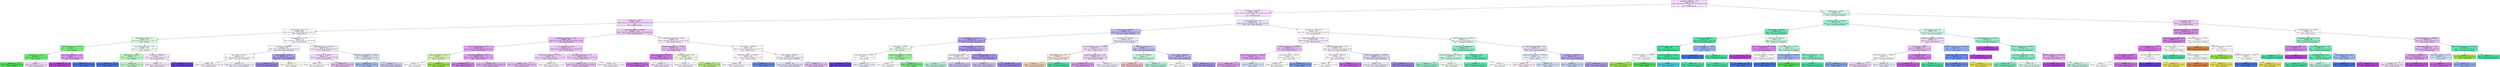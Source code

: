 digraph Tree {
node [shape=box, style="filled", color="black"] ;
0 [label="payments_to_affiliates <= 25.5\nsamples = 4374\nvalue = [181, 326, 295, 233, 419, 230, 444, 638, 1273, 244\n91]\nclass = Human Services", fillcolor="#bd39e52b"] ;
1 [label="net_assets <= 17701152.0\nsamples = 3968\nvalue = [176, 313, 290, 227, 232, 229, 387, 634, 1147, 243\n90]\nclass = Human Services", fillcolor="#bd39e527"] ;
0 -> 1 [labeldistance=2.5, labelangle=45, headlabel="True"] ;
2 [label="overall_score <= 83.51\nsamples = 3044\nvalue = [151, 247, 235, 207, 149, 176, 306, 361, 973, 170\n69]\nclass = Human Services", fillcolor="#bd39e53a"] ;
1 -> 2 ;
3 [label="accountability_score <= 72.0\nsamples = 866\nvalue = [52, 66, 61, 114, 32, 49, 99, 148, 179, 41, 25]\nclass = Human Services", fillcolor="#bd39e50b"] ;
2 -> 3 ;
4 [label="accountability_score <= 51.5\nsamples = 156\nvalue = [3, 6, 16, 55, 2, 4, 15, 11, 34, 7, 3]\nclass = Religion", fillcolor="#39e5412c"] ;
3 -> 4 ;
5 [label="fundraising_expenses <= 564355.5\nsamples = 26\nvalue = [0, 0, 0, 18, 0, 1, 2, 0, 4, 1, 0]\nclass = Religion", fillcolor="#39e541a2"] ;
4 -> 5 ;
6 [label="financial_score <= 91.765\nsamples = 23\nvalue = [0, 0, 0, 18, 0, 1, 1, 0, 2, 1, 0]\nclass = Religion", fillcolor="#39e541c2"] ;
5 -> 6 ;
7 [label="samples = 17\nvalue = [0, 0, 0, 17, 0, 0, 0, 0, 0, 0, 0]\nclass = Religion", fillcolor="#39e541ff"] ;
6 -> 7 ;
8 [label="samples = 6\nvalue = [0, 0, 0, 1, 0, 1, 1, 0, 2, 1, 0]\nclass = Human Services", fillcolor="#bd39e533"] ;
6 -> 8 ;
9 [label="comp_leader_expense_pct <= 3.925\nsamples = 3\nvalue = [0, 0, 0, 0, 0, 0, 1, 0, 2, 0, 0]\nclass = Human Services", fillcolor="#bd39e57f"] ;
5 -> 9 ;
10 [label="samples = 2\nvalue = [0, 0, 0, 0, 0, 0, 0, 0, 2, 0, 0]\nclass = Human Services", fillcolor="#bd39e5ff"] ;
9 -> 10 ;
11 [label="samples = 1\nvalue = [0, 0, 0, 0, 0, 0, 1, 0, 0, 0, 0]\nclass = Health", fillcolor="#396fe5ff"] ;
9 -> 11 ;
12 [label="comp_leader_expense_pct <= 3.62\nsamples = 130\nvalue = [3, 6, 16, 37, 2, 3, 13, 11, 30, 6, 3]\nclass = Religion", fillcolor="#39e54112"] ;
4 -> 12 ;
13 [label="financial_score <= 23.165\nsamples = 53\nvalue = [1, 2, 5, 24, 0, 1, 4, 2, 9, 4, 1]\nclass = Religion", fillcolor="#39e54157"] ;
12 -> 13 ;
14 [label="samples = 3\nvalue = [0, 0, 0, 0, 0, 0, 3, 0, 0, 0, 0]\nclass = Health", fillcolor="#396fe5ff"] ;
13 -> 14 ;
15 [label="samples = 50\nvalue = [1, 2, 5, 24, 0, 1, 1, 2, 9, 4, 1]\nclass = Religion", fillcolor="#39e5415d"] ;
13 -> 15 ;
16 [label="net_assets <= 8931664.0\nsamples = 77\nvalue = [2, 4, 11, 13, 2, 2, 9, 9, 21, 2, 2]\nclass = Human Services", fillcolor="#bd39e520"] ;
12 -> 16 ;
17 [label="samples = 74\nvalue = [2, 4, 11, 13, 2, 2, 9, 6, 21, 2, 2]\nclass = Human Services", fillcolor="#bd39e521"] ;
16 -> 17 ;
18 [label="samples = 3\nvalue = [0, 0, 0, 0, 0, 0, 0, 3, 0, 0, 0]\nclass = Arts, Culture, Humanities", fillcolor="#6139e5ff"] ;
16 -> 18 ;
19 [label="accountability_score <= 92.5\nsamples = 710\nvalue = [49, 60, 45, 59, 30, 45, 84, 137, 145, 34, 22]\nclass = Human Services", fillcolor="#bd39e504"] ;
3 -> 19 ;
20 [label="net_assets <= 9052270.0\nsamples = 507\nvalue = [40, 45, 30, 46, 16, 30, 49, 118, 89, 28, 16]\nclass = Arts, Culture, Humanities", fillcolor="#6139e512"] ;
19 -> 20 ;
21 [label="other_revenue <= 15527.0\nsamples = 458\nvalue = [40, 40, 30, 42, 16, 28, 44, 91, 85, 28, 14]\nclass = Arts, Culture, Humanities", fillcolor="#6139e504"] ;
20 -> 21 ;
22 [label="samples = 186\nvalue = [25, 19, 17, 20, 4, 13, 21, 22, 33, 6, 6]\nclass = Human Services", fillcolor="#bd39e50d"] ;
21 -> 22 ;
23 [label="samples = 272\nvalue = [15, 21, 13, 22, 12, 15, 23, 69, 52, 22, 8]\nclass = Arts, Culture, Humanities", fillcolor="#6139e514"] ;
21 -> 23 ;
24 [label="other_revenue <= 516982.5\nsamples = 49\nvalue = [0, 5, 0, 4, 0, 2, 5, 27, 4, 0, 2]\nclass = Arts, Culture, Humanities", fillcolor="#6139e57f"] ;
20 -> 24 ;
25 [label="samples = 34\nvalue = [0, 0, 0, 2, 0, 1, 3, 23, 3, 0, 2]\nclass = Arts, Culture, Humanities", fillcolor="#6139e5a5"] ;
24 -> 25 ;
26 [label="samples = 15\nvalue = [0, 5, 0, 2, 0, 1, 2, 4, 1, 0, 0]\nclass = Education", fillcolor="#e5dc3917"] ;
24 -> 26 ;
27 [label="comp_leader_income <= 216225.0\nsamples = 203\nvalue = [9, 15, 15, 13, 14, 15, 35, 19, 56, 6, 6]\nclass = Human Services", fillcolor="#bd39e520"] ;
19 -> 27 ;
28 [label="net_assets <= 2479305.5\nsamples = 172\nvalue = [6, 13, 12, 13, 14, 14, 24, 13, 53, 6, 4]\nclass = Human Services", fillcolor="#bd39e532"] ;
27 -> 28 ;
29 [label="samples = 104\nvalue = [2, 5, 10, 7, 12, 9, 21, 8, 23, 3, 4]\nclass = Human Services", fillcolor="#bd39e506"] ;
28 -> 29 ;
30 [label="samples = 68\nvalue = [4, 8, 2, 6, 2, 5, 3, 5, 30, 3, 0]\nclass = Human Services", fillcolor="#bd39e55d"] ;
28 -> 30 ;
31 [label="administrative_expenses <= 1261101.5\nsamples = 31\nvalue = [3, 2, 3, 0, 0, 1, 11, 6, 3, 0, 2]\nclass = Health", fillcolor="#396fe533"] ;
27 -> 31 ;
32 [label="samples = 18\nvalue = [1, 1, 1, 0, 0, 1, 10, 1, 2, 0, 1]\nclass = Health", fillcolor="#396fe580"] ;
31 -> 32 ;
33 [label="samples = 13\nvalue = [2, 1, 2, 0, 0, 0, 1, 5, 1, 0, 1]\nclass = Arts, Culture, Humanities", fillcolor="#6139e546"] ;
31 -> 33 ;
34 [label="comp_leader_income <= 161959.0\nsamples = 2178\nvalue = [99, 181, 174, 93, 117, 127, 207, 213, 794, 129, 44]\nclass = Human Services", fillcolor="#bd39e54b"] ;
2 -> 34 ;
35 [label="comp_leader_expense_pct <= 2.185\nsamples = 1624\nvalue = [57, 113, 121, 75, 92, 96, 132, 139, 669, 110, 20]\nclass = Human Services", fillcolor="#bd39e55b"] ;
34 -> 35 ;
36 [label="comp_leader_expense_pct <= 0.13\nsamples = 427\nvalue = [6, 28, 43, 27, 23, 16, 25, 15, 224, 14, 6]\nclass = Human Services", fillcolor="#bd39e578"] ;
35 -> 36 ;
37 [label="comp_leader_income <= 8187.5\nsamples = 14\nvalue = [0, 0, 7, 2, 1, 0, 0, 0, 3, 0, 1]\nclass = International", fillcolor="#8fe5395d"] ;
36 -> 37 ;
38 [label="samples = 10\nvalue = [0, 0, 3, 2, 1, 0, 0, 0, 3, 0, 1]\nclass = International", fillcolor="#8fe53900"] ;
37 -> 38 ;
39 [label="samples = 4\nvalue = [0, 0, 4, 0, 0, 0, 0, 0, 0, 0, 0]\nclass = International", fillcolor="#8fe539ff"] ;
37 -> 39 ;
40 [label="comp_leader_expense_pct <= 0.675\nsamples = 413\nvalue = [6, 28, 36, 25, 22, 16, 25, 15, 221, 14, 5]\nclass = Human Services", fillcolor="#bd39e57d"] ;
36 -> 40 ;
41 [label="samples = 84\nvalue = [0, 1, 8, 9, 2, 0, 1, 1, 61, 0, 1]\nclass = Human Services", fillcolor="#bd39e5b1"] ;
40 -> 41 ;
42 [label="samples = 329\nvalue = [6, 27, 28, 16, 20, 16, 24, 14, 160, 14, 4]\nclass = Human Services", fillcolor="#bd39e570"] ;
40 -> 42 ;
43 [label="accountability_score <= 89.5\nsamples = 1197\nvalue = [51, 85, 78, 48, 69, 80, 107, 124, 445, 96, 14]\nclass = Human Services", fillcolor="#bd39e54c"] ;
35 -> 43 ;
44 [label="administrative_expenses <= 212951.5\nsamples = 459\nvalue = [26, 38, 15, 16, 21, 20, 24, 87, 175, 31, 6]\nclass = Human Services", fillcolor="#bd39e53c"] ;
43 -> 44 ;
45 [label="samples = 247\nvalue = [18, 18, 7, 12, 16, 10, 20, 23, 103, 18, 2]\nclass = Human Services", fillcolor="#bd39e55b"] ;
44 -> 45 ;
46 [label="samples = 212\nvalue = [8, 20, 8, 4, 5, 10, 4, 64, 72, 13, 4]\nclass = Human Services", fillcolor="#bd39e50e"] ;
44 -> 46 ;
47 [label="comp_leader_expense_pct <= 6.05\nsamples = 738\nvalue = [25, 47, 63, 32, 48, 60, 83, 37, 270, 65, 8]\nclass = Human Services", fillcolor="#bd39e549"] ;
43 -> 47 ;
48 [label="samples = 579\nvalue = [16, 37, 50, 27, 40, 41, 53, 28, 233, 50, 4]\nclass = Human Services", fillcolor="#bd39e557"] ;
47 -> 48 ;
49 [label="samples = 159\nvalue = [9, 10, 13, 5, 8, 19, 30, 9, 37, 15, 4]\nclass = Human Services", fillcolor="#bd39e50e"] ;
47 -> 49 ;
50 [label="comp_leader_expense_pct <= 1.455\nsamples = 554\nvalue = [42, 68, 53, 18, 25, 31, 75, 74, 125, 19, 24]\nclass = Human Services", fillcolor="#bd39e51b"] ;
34 -> 50 ;
51 [label="administrative_expenses <= 1732900.0\nsamples = 69\nvalue = [1, 4, 12, 4, 3, 3, 3, 3, 32, 2, 2]\nclass = Human Services", fillcolor="#bd39e559"] ;
50 -> 51 ;
52 [label="comp_leader_income <= 224918.5\nsamples = 36\nvalue = [0, 1, 1, 0, 1, 3, 1, 1, 25, 1, 2]\nclass = Human Services", fillcolor="#bd39e5aa"] ;
51 -> 52 ;
53 [label="samples = 27\nvalue = [0, 1, 0, 0, 1, 1, 1, 1, 22, 0, 0]\nclass = Human Services", fillcolor="#bd39e5ce"] ;
52 -> 53 ;
54 [label="samples = 9\nvalue = [0, 0, 1, 0, 0, 2, 0, 0, 3, 1, 2]\nclass = Human Services", fillcolor="#bd39e524"] ;
52 -> 54 ;
55 [label="accountability_score <= 98.5\nsamples = 33\nvalue = [1, 3, 11, 4, 2, 0, 2, 2, 7, 1, 0]\nclass = International", fillcolor="#8fe53927"] ;
51 -> 55 ;
56 [label="samples = 21\nvalue = [1, 3, 2, 4, 1, 0, 2, 2, 5, 1, 0]\nclass = Human Services", fillcolor="#bd39e50f"] ;
55 -> 56 ;
57 [label="samples = 12\nvalue = [0, 0, 9, 0, 1, 0, 0, 0, 2, 0, 0]\nclass = International", fillcolor="#8fe539b2"] ;
55 -> 57 ;
58 [label="other_revenue <= 183997.0\nsamples = 485\nvalue = [41, 64, 41, 14, 22, 28, 72, 71, 93, 17, 22]\nclass = Human Services", fillcolor="#bd39e50d"] ;
50 -> 58 ;
59 [label="fundraising_expenses <= 1824822.0\nsamples = 305\nvalue = [30, 49, 31, 8, 15, 20, 49, 25, 57, 5, 16]\nclass = Human Services", fillcolor="#bd39e508"] ;
58 -> 59 ;
60 [label="samples = 298\nvalue = [30, 49, 31, 8, 15, 19, 43, 25, 57, 5, 16]\nclass = Human Services", fillcolor="#bd39e508"] ;
59 -> 60 ;
61 [label="samples = 7\nvalue = [0, 0, 0, 0, 0, 1, 6, 0, 0, 0, 0]\nclass = Health", fillcolor="#396fe5d4"] ;
59 -> 61 ;
62 [label="other_revenue <= 870932.0\nsamples = 180\nvalue = [11, 15, 10, 6, 7, 8, 23, 46, 36, 12, 6]\nclass = Arts, Culture, Humanities", fillcolor="#6139e512"] ;
58 -> 62 ;
63 [label="samples = 144\nvalue = [10, 13, 8, 5, 7, 6, 20, 40, 19, 10, 6]\nclass = Arts, Culture, Humanities", fillcolor="#6139e529"] ;
62 -> 63 ;
64 [label="samples = 36\nvalue = [1, 2, 2, 1, 0, 2, 3, 6, 17, 2, 0]\nclass = Human Services", fillcolor="#bd39e55e"] ;
62 -> 64 ;
65 [label="accountability_score <= 92.5\nsamples = 924\nvalue = [25, 66, 55, 20, 83, 53, 81, 273, 174, 73, 21]\nclass = Arts, Culture, Humanities", fillcolor="#6139e522"] ;
1 -> 65 ;
66 [label="overall_score <= 89.985\nsamples = 359\nvalue = [8, 31, 13, 9, 26, 19, 16, 167, 48, 11, 11]\nclass = Arts, Culture, Humanities", fillcolor="#6139e562"] ;
65 -> 66 ;
67 [label="accountability_score <= 75.5\nsamples = 243\nvalue = [2, 23, 10, 8, 16, 9, 11, 132, 23, 6, 3]\nclass = Arts, Culture, Humanities", fillcolor="#6139e57e"] ;
66 -> 67 ;
68 [label="overall_score <= 78.305\nsamples = 19\nvalue = [1, 3, 3, 5, 0, 0, 3, 3, 0, 1, 0]\nclass = Religion", fillcolor="#39e54120"] ;
67 -> 68 ;
69 [label="comp_leader_income <= 93160.0\nsamples = 12\nvalue = [1, 2, 2, 1, 0, 0, 3, 3, 0, 0, 0]\nclass = Health", fillcolor="#396fe500"] ;
68 -> 69 ;
70 [label="samples = 2\nvalue = [0, 0, 0, 0, 0, 0, 0, 2, 0, 0, 0]\nclass = Arts, Culture, Humanities", fillcolor="#6139e5ff"] ;
69 -> 70 ;
71 [label="samples = 10\nvalue = [1, 2, 2, 1, 0, 0, 3, 1, 0, 0, 0]\nclass = Health", fillcolor="#396fe520"] ;
69 -> 71 ;
72 [label="administrative_expenses <= 371361.0\nsamples = 7\nvalue = [0, 1, 1, 4, 0, 0, 0, 0, 0, 1, 0]\nclass = Religion", fillcolor="#39e5417f"] ;
68 -> 72 ;
73 [label="samples = 2\nvalue = [0, 0, 1, 0, 0, 0, 0, 0, 0, 1, 0]\nclass = International", fillcolor="#8fe53900"] ;
72 -> 73 ;
74 [label="samples = 5\nvalue = [0, 1, 0, 4, 0, 0, 0, 0, 0, 0, 0]\nclass = Religion", fillcolor="#39e541bf"] ;
72 -> 74 ;
75 [label="fundraising_expenses <= 166415.0\nsamples = 224\nvalue = [1, 20, 7, 3, 16, 9, 8, 129, 23, 5, 3]\nclass = Arts, Culture, Humanities", fillcolor="#6139e586"] ;
67 -> 75 ;
76 [label="comp_leader_expense_pct <= 3.54\nsamples = 19\nvalue = [0, 2, 0, 0, 5, 4, 0, 6, 2, 0, 0]\nclass = Arts, Culture, Humanities", fillcolor="#6139e512"] ;
75 -> 76 ;
77 [label="samples = 7\nvalue = [0, 0, 0, 0, 4, 1, 0, 0, 2, 0, 0]\nclass = Community Development", fillcolor="#39e59d66"] ;
76 -> 77 ;
78 [label="samples = 12\nvalue = [0, 2, 0, 0, 1, 3, 0, 6, 0, 0, 0]\nclass = Arts, Culture, Humanities", fillcolor="#6139e555"] ;
76 -> 78 ;
79 [label="comp_leader_expense_pct <= 1.475\nsamples = 205\nvalue = [1, 18, 7, 3, 11, 5, 8, 123, 21, 5, 3]\nclass = Arts, Culture, Humanities", fillcolor="#6139e58d"] ;
75 -> 79 ;
80 [label="samples = 62\nvalue = [0, 6, 3, 3, 6, 0, 4, 28, 10, 1, 1]\nclass = Arts, Culture, Humanities", fillcolor="#6139e558"] ;
79 -> 80 ;
81 [label="samples = 143\nvalue = [1, 12, 4, 0, 5, 5, 4, 95, 11, 4, 2]\nclass = Arts, Culture, Humanities", fillcolor="#6139e5a2"] ;
79 -> 81 ;
82 [label="net_assets <= 37432464.0\nsamples = 116\nvalue = [6, 8, 3, 1, 10, 10, 5, 35, 25, 5, 8]\nclass = Arts, Culture, Humanities", fillcolor="#6139e51c"] ;
66 -> 82 ;
83 [label="excess_or_deficit_for_year <= -1187995.0\nsamples = 61\nvalue = [5, 3, 1, 0, 4, 4, 3, 13, 22, 2, 4]\nclass = Human Services", fillcolor="#bd39e530"] ;
82 -> 83 ;
84 [label="accountability_score <= 91.0\nsamples = 8\nvalue = [3, 1, 1, 0, 2, 0, 1, 0, 0, 0, 0]\nclass = Human and Civil Rights", fillcolor="#e581392a"] ;
83 -> 84 ;
85 [label="samples = 6\nvalue = [3, 1, 1, 0, 0, 0, 1, 0, 0, 0, 0]\nclass = Human and Civil Rights", fillcolor="#e5813966"] ;
84 -> 85 ;
86 [label="samples = 2\nvalue = [0, 0, 0, 0, 2, 0, 0, 0, 0, 0, 0]\nclass = Community Development", fillcolor="#39e59dff"] ;
84 -> 86 ;
87 [label="comp_leader_expense_pct <= 1.375\nsamples = 53\nvalue = [2, 2, 0, 0, 2, 4, 2, 13, 22, 2, 4]\nclass = Human Services", fillcolor="#bd39e539"] ;
83 -> 87 ;
88 [label="samples = 18\nvalue = [1, 1, 0, 0, 2, 0, 1, 0, 11, 0, 2]\nclass = Human Services", fillcolor="#bd39e58f"] ;
87 -> 88 ;
89 [label="samples = 35\nvalue = [1, 1, 0, 0, 0, 4, 1, 13, 11, 2, 2]\nclass = Arts, Culture, Humanities", fillcolor="#6139e515"] ;
87 -> 89 ;
90 [label="financial_score <= 91.94\nsamples = 55\nvalue = [1, 5, 2, 1, 6, 6, 2, 22, 3, 3, 4]\nclass = Arts, Culture, Humanities", fillcolor="#6139e553"] ;
82 -> 90 ;
91 [label="net_assets <= 78284800.0\nsamples = 13\nvalue = [0, 0, 0, 0, 5, 1, 0, 2, 1, 2, 2]\nclass = Community Development", fillcolor="#39e59d46"] ;
90 -> 91 ;
92 [label="samples = 4\nvalue = [0, 0, 0, 0, 0, 0, 0, 1, 1, 0, 2]\nclass = Research and Public Policy", fillcolor="#e5395055"] ;
91 -> 92 ;
93 [label="samples = 9\nvalue = [0, 0, 0, 0, 5, 1, 0, 1, 0, 2, 0]\nclass = Community Development", fillcolor="#39e59d6d"] ;
91 -> 93 ;
94 [label="other_revenue <= 586804.0\nsamples = 42\nvalue = [1, 5, 2, 1, 1, 5, 2, 20, 2, 1, 2]\nclass = Arts, Culture, Humanities", fillcolor="#6139e567"] ;
90 -> 94 ;
95 [label="samples = 11\nvalue = [0, 2, 1, 0, 1, 2, 2, 1, 0, 0, 2]\nclass = Education", fillcolor="#e5dc3900"] ;
94 -> 95 ;
96 [label="samples = 31\nvalue = [1, 3, 1, 1, 0, 3, 0, 19, 2, 1, 0]\nclass = Arts, Culture, Humanities", fillcolor="#6139e592"] ;
94 -> 96 ;
97 [label="net_assets <= 101787152.0\nsamples = 565\nvalue = [17, 35, 42, 11, 57, 34, 65, 106, 126, 62, 10]\nclass = Human Services", fillcolor="#bd39e50b"] ;
65 -> 97 ;
98 [label="comp_leader_expense_pct <= 1.145\nsamples = 434\nvalue = [16, 29, 31, 11, 18, 25, 49, 78, 114, 55, 8]\nclass = Human Services", fillcolor="#bd39e51a"] ;
97 -> 98 ;
99 [label="fundraising_expenses <= 3363013.0\nsamples = 150\nvalue = [4, 8, 18, 8, 6, 4, 18, 9, 62, 11, 2]\nclass = Human Services", fillcolor="#bd39e555"] ;
98 -> 99 ;
100 [label="excess_or_deficit_for_year <= 7144696.5\nsamples = 106\nvalue = [2, 4, 9, 3, 6, 1, 9, 7, 56, 7, 2]\nclass = Human Services", fillcolor="#bd39e57c"] ;
99 -> 100 ;
101 [label="samples = 95\nvalue = [2, 2, 9, 2, 5, 0, 5, 7, 54, 7, 2]\nclass = Human Services", fillcolor="#bd39e585"] ;
100 -> 101 ;
102 [label="samples = 11\nvalue = [0, 2, 0, 1, 1, 1, 4, 0, 2, 0, 0]\nclass = Health", fillcolor="#396fe539"] ;
100 -> 102 ;
103 [label="comp_leader_income <= 464435.5\nsamples = 44\nvalue = [2, 4, 9, 5, 0, 3, 9, 2, 6, 4, 0]\nclass = International", fillcolor="#8fe53900"] ;
99 -> 103 ;
104 [label="samples = 36\nvalue = [2, 3, 8, 5, 0, 3, 3, 2, 6, 4, 0]\nclass = International", fillcolor="#8fe53911"] ;
103 -> 104 ;
105 [label="samples = 8\nvalue = [0, 1, 1, 0, 0, 0, 6, 0, 0, 0, 0]\nclass = Health", fillcolor="#396fe5b6"] ;
103 -> 105 ;
106 [label="comp_leader_expense_pct <= 2.225\nsamples = 284\nvalue = [12, 21, 13, 3, 12, 21, 31, 69, 52, 44, 6]\nclass = Arts, Culture, Humanities", fillcolor="#6139e513"] ;
98 -> 106 ;
107 [label="other_revenue <= 3947242.0\nsamples = 123\nvalue = [5, 5, 7, 2, 8, 6, 9, 20, 31, 27, 3]\nclass = Human Services", fillcolor="#bd39e50b"] ;
106 -> 107 ;
108 [label="samples = 116\nvalue = [5, 5, 7, 2, 8, 6, 9, 20, 25, 26, 3]\nclass = Animals", fillcolor="#e539ae03"] ;
107 -> 108 ;
109 [label="samples = 7\nvalue = [0, 0, 0, 0, 0, 0, 0, 0, 6, 1, 0]\nclass = Human Services", fillcolor="#bd39e5d4"] ;
107 -> 109 ;
110 [label="administrative_expenses <= 1467960.0\nsamples = 161\nvalue = [7, 16, 6, 1, 4, 15, 22, 49, 21, 17, 3]\nclass = Arts, Culture, Humanities", fillcolor="#6139e532"] ;
106 -> 110 ;
111 [label="samples = 139\nvalue = [7, 16, 4, 1, 4, 14, 20, 34, 21, 16, 2]\nclass = Arts, Culture, Humanities", fillcolor="#6139e51c"] ;
110 -> 111 ;
112 [label="samples = 22\nvalue = [0, 0, 2, 0, 0, 1, 2, 15, 0, 1, 1]\nclass = Arts, Culture, Humanities", fillcolor="#6139e5a6"] ;
110 -> 112 ;
113 [label="fundraising_expenses <= 2148622.5\nsamples = 131\nvalue = [1, 6, 11, 0, 39, 9, 16, 28, 12, 7, 2]\nclass = Community Development", fillcolor="#39e59d1b"] ;
97 -> 113 ;
114 [label="net_assets <= 232443328.0\nsamples = 58\nvalue = [0, 2, 4, 0, 35, 3, 2, 5, 5, 1, 1]\nclass = Community Development", fillcolor="#39e59d90"] ;
113 -> 114 ;
115 [label="administrative_expenses <= 2563316.0\nsamples = 29\nvalue = [0, 1, 4, 0, 11, 2, 2, 5, 3, 1, 0]\nclass = Community Development", fillcolor="#39e59d40"] ;
114 -> 115 ;
116 [label="samples = 17\nvalue = [0, 1, 0, 0, 11, 0, 2, 3, 0, 0, 0]\nclass = Community Development", fillcolor="#39e59d92"] ;
115 -> 116 ;
117 [label="samples = 12\nvalue = [0, 0, 4, 0, 0, 2, 0, 2, 3, 1, 0]\nclass = International", fillcolor="#8fe5391c"] ;
115 -> 117 ;
118 [label="overall_score <= 98.21\nsamples = 29\nvalue = [0, 1, 0, 0, 24, 1, 0, 0, 2, 0, 1]\nclass = Community Development", fillcolor="#39e59dd0"] ;
114 -> 118 ;
119 [label="samples = 27\nvalue = [0, 0, 0, 0, 24, 0, 0, 0, 2, 0, 1]\nclass = Community Development", fillcolor="#39e59de0"] ;
118 -> 119 ;
120 [label="samples = 2\nvalue = [0, 1, 0, 0, 0, 1, 0, 0, 0, 0, 0]\nclass = Education", fillcolor="#e5dc3900"] ;
118 -> 120 ;
121 [label="comp_leader_expense_pct <= 0.39\nsamples = 73\nvalue = [1, 4, 7, 0, 4, 6, 14, 23, 7, 6, 1]\nclass = Arts, Culture, Humanities", fillcolor="#6139e527"] ;
113 -> 121 ;
122 [label="administrative_expenses <= 15328214.0\nsamples = 38\nvalue = [0, 0, 6, 0, 1, 4, 10, 5, 6, 6, 0]\nclass = Health", fillcolor="#396fe520"] ;
121 -> 122 ;
123 [label="samples = 13\nvalue = [0, 0, 3, 0, 0, 3, 0, 0, 3, 4, 0]\nclass = Animals", fillcolor="#e539ae1a"] ;
122 -> 123 ;
124 [label="samples = 25\nvalue = [0, 0, 3, 0, 1, 1, 10, 5, 3, 2, 0]\nclass = Health", fillcolor="#396fe540"] ;
122 -> 124 ;
125 [label="net_assets <= 131696272.0\nsamples = 35\nvalue = [1, 4, 1, 0, 3, 2, 4, 18, 1, 0, 1]\nclass = Arts, Culture, Humanities", fillcolor="#6139e573"] ;
121 -> 125 ;
126 [label="samples = 4\nvalue = [0, 0, 0, 0, 1, 0, 2, 0, 1, 0, 0]\nclass = Health", fillcolor="#396fe555"] ;
125 -> 126 ;
127 [label="samples = 31\nvalue = [1, 4, 1, 0, 2, 2, 2, 18, 0, 0, 1]\nclass = Arts, Culture, Humanities", fillcolor="#6139e584"] ;
125 -> 127 ;
128 [label="financial_score <= 87.575\nsamples = 406\nvalue = [5, 13, 5, 6, 187, 1, 57, 4, 126, 1, 1]\nclass = Community Development", fillcolor="#39e59d38"] ;
0 -> 128 [labeldistance=2.5, labelangle=-45, headlabel="False"] ;
129 [label="comp_leader_income <= 98820.0\nsamples = 248\nvalue = [3, 5, 2, 5, 143, 1, 35, 3, 50, 0, 1]\nclass = Community Development", fillcolor="#39e59d78"] ;
128 -> 129 ;
130 [label="other_revenue <= 211304.0\nsamples = 88\nvalue = [0, 0, 1, 2, 71, 1, 8, 0, 5, 0, 0]\nclass = Community Development", fillcolor="#39e59dc9"] ;
129 -> 130 ;
131 [label="net_assets <= 6448995.5\nsamples = 68\nvalue = [0, 0, 1, 1, 62, 1, 2, 0, 1, 0, 0]\nclass = Community Development", fillcolor="#39e59de8"] ;
130 -> 131 ;
132 [label="comp_leader_expense_pct <= 0.545\nsamples = 65\nvalue = [0, 0, 1, 1, 61, 1, 0, 0, 1, 0, 0]\nclass = Community Development", fillcolor="#39e59def"] ;
131 -> 132 ;
133 [label="payments_to_affiliates <= 1283552.5\nsamples = 2\nvalue = [0, 0, 1, 1, 0, 0, 0, 0, 0, 0, 0]\nclass = International", fillcolor="#8fe53900"] ;
132 -> 133 ;
134 [label="samples = 1\nvalue = [0, 0, 1, 0, 0, 0, 0, 0, 0, 0, 0]\nclass = International", fillcolor="#8fe539ff"] ;
133 -> 134 ;
135 [label="samples = 1\nvalue = [0, 0, 0, 1, 0, 0, 0, 0, 0, 0, 0]\nclass = Religion", fillcolor="#39e541ff"] ;
133 -> 135 ;
136 [label="fundraising_expenses <= 29019.0\nsamples = 63\nvalue = [0, 0, 0, 0, 61, 1, 0, 0, 1, 0, 0]\nclass = Community Development", fillcolor="#39e59df7"] ;
132 -> 136 ;
137 [label="samples = 1\nvalue = [0, 0, 0, 0, 0, 1, 0, 0, 0, 0, 0]\nclass = Environment", fillcolor="#39cee5ff"] ;
136 -> 137 ;
138 [label="samples = 62\nvalue = [0, 0, 0, 0, 61, 0, 0, 0, 1, 0, 0]\nclass = Community Development", fillcolor="#39e59dfb"] ;
136 -> 138 ;
139 [label="payments_to_affiliates <= 268969.5\nsamples = 3\nvalue = [0, 0, 0, 0, 1, 0, 2, 0, 0, 0, 0]\nclass = Health", fillcolor="#396fe57f"] ;
131 -> 139 ;
140 [label="samples = 2\nvalue = [0, 0, 0, 0, 0, 0, 2, 0, 0, 0, 0]\nclass = Health", fillcolor="#396fe5ff"] ;
139 -> 140 ;
141 [label="samples = 1\nvalue = [0, 0, 0, 0, 1, 0, 0, 0, 0, 0, 0]\nclass = Community Development", fillcolor="#39e59dff"] ;
139 -> 141 ;
142 [label="net_assets <= 3635853.0\nsamples = 20\nvalue = [0, 0, 0, 1, 9, 0, 6, 0, 4, 0, 0]\nclass = Community Development", fillcolor="#39e59d37"] ;
130 -> 142 ;
143 [label="excess_or_deficit_for_year <= 345759.5\nsamples = 6\nvalue = [0, 0, 0, 0, 1, 0, 1, 0, 4, 0, 0]\nclass = Human Services", fillcolor="#bd39e599"] ;
142 -> 143 ;
144 [label="samples = 4\nvalue = [0, 0, 0, 0, 0, 0, 0, 0, 4, 0, 0]\nclass = Human Services", fillcolor="#bd39e5ff"] ;
143 -> 144 ;
145 [label="fundraising_expenses <= 313901.5\nsamples = 2\nvalue = [0, 0, 0, 0, 1, 0, 1, 0, 0, 0, 0]\nclass = Community Development", fillcolor="#39e59d00"] ;
143 -> 145 ;
146 [label="samples = 1\nvalue = [0, 0, 0, 0, 1, 0, 0, 0, 0, 0, 0]\nclass = Community Development", fillcolor="#39e59dff"] ;
145 -> 146 ;
147 [label="samples = 1\nvalue = [0, 0, 0, 0, 0, 0, 1, 0, 0, 0, 0]\nclass = Health", fillcolor="#396fe5ff"] ;
145 -> 147 ;
148 [label="comp_leader_income <= 57654.0\nsamples = 14\nvalue = [0, 0, 0, 1, 8, 0, 5, 0, 0, 0, 0]\nclass = Community Development", fillcolor="#39e59d55"] ;
142 -> 148 ;
149 [label="fundraising_expenses <= 3383533.5\nsamples = 3\nvalue = [0, 0, 0, 1, 0, 0, 2, 0, 0, 0, 0]\nclass = Health", fillcolor="#396fe57f"] ;
148 -> 149 ;
150 [label="samples = 2\nvalue = [0, 0, 0, 0, 0, 0, 2, 0, 0, 0, 0]\nclass = Health", fillcolor="#396fe5ff"] ;
149 -> 150 ;
151 [label="samples = 1\nvalue = [0, 0, 0, 1, 0, 0, 0, 0, 0, 0, 0]\nclass = Religion", fillcolor="#39e541ff"] ;
149 -> 151 ;
152 [label="comp_leader_expense_pct <= 3.415\nsamples = 11\nvalue = [0, 0, 0, 0, 8, 0, 3, 0, 0, 0, 0]\nclass = Community Development", fillcolor="#39e59d9f"] ;
148 -> 152 ;
153 [label="samples = 7\nvalue = [0, 0, 0, 0, 7, 0, 0, 0, 0, 0, 0]\nclass = Community Development", fillcolor="#39e59dff"] ;
152 -> 153 ;
154 [label="samples = 4\nvalue = [0, 0, 0, 0, 1, 0, 3, 0, 0, 0, 0]\nclass = Health", fillcolor="#396fe5aa"] ;
152 -> 154 ;
155 [label="accountability_score <= 95.0\nsamples = 160\nvalue = [3, 5, 1, 3, 72, 0, 27, 3, 45, 0, 1]\nclass = Community Development", fillcolor="#39e59d3c"] ;
129 -> 155 ;
156 [label="payments_to_affiliates <= 168447.0\nsamples = 53\nvalue = [2, 3, 0, 1, 8, 0, 15, 1, 22, 0, 1]\nclass = Human Services", fillcolor="#bd39e52f"] ;
155 -> 156 ;
157 [label="overall_score <= 82.985\nsamples = 36\nvalue = [2, 2, 0, 0, 8, 0, 4, 1, 18, 0, 1]\nclass = Human Services", fillcolor="#bd39e55b"] ;
156 -> 157 ;
158 [label="fundraising_expenses <= 256560.5\nsamples = 16\nvalue = [2, 2, 0, 0, 4, 0, 4, 0, 3, 0, 1]\nclass = Community Development", fillcolor="#39e59d00"] ;
157 -> 158 ;
159 [label="samples = 6\nvalue = [2, 0, 0, 0, 1, 0, 0, 0, 3, 0, 0]\nclass = Human Services", fillcolor="#bd39e540"] ;
158 -> 159 ;
160 [label="samples = 10\nvalue = [0, 2, 0, 0, 3, 0, 4, 0, 0, 0, 1]\nclass = Health", fillcolor="#396fe524"] ;
158 -> 160 ;
161 [label="overall_score <= 88.35\nsamples = 20\nvalue = [0, 0, 0, 0, 4, 0, 0, 1, 15, 0, 0]\nclass = Human Services", fillcolor="#bd39e5af"] ;
157 -> 161 ;
162 [label="samples = 17\nvalue = [0, 0, 0, 0, 1, 0, 0, 1, 15, 0, 0]\nclass = Human Services", fillcolor="#bd39e5df"] ;
161 -> 162 ;
163 [label="samples = 3\nvalue = [0, 0, 0, 0, 3, 0, 0, 0, 0, 0, 0]\nclass = Community Development", fillcolor="#39e59dff"] ;
161 -> 163 ;
164 [label="excess_or_deficit_for_year <= 2546601.0\nsamples = 17\nvalue = [0, 1, 0, 1, 0, 0, 11, 0, 4, 0, 0]\nclass = Health", fillcolor="#396fe589"] ;
156 -> 164 ;
165 [label="comp_leader_income <= 421485.5\nsamples = 14\nvalue = [0, 1, 0, 1, 0, 0, 11, 0, 1, 0, 0]\nclass = Health", fillcolor="#396fe5c4"] ;
164 -> 165 ;
166 [label="samples = 13\nvalue = [0, 0, 0, 1, 0, 0, 11, 0, 1, 0, 0]\nclass = Health", fillcolor="#396fe5d4"] ;
165 -> 166 ;
167 [label="samples = 1\nvalue = [0, 1, 0, 0, 0, 0, 0, 0, 0, 0, 0]\nclass = Education", fillcolor="#e5dc39ff"] ;
165 -> 167 ;
168 [label="samples = 3\nvalue = [0, 0, 0, 0, 0, 0, 0, 0, 3, 0, 0]\nclass = Human Services", fillcolor="#bd39e5ff"] ;
164 -> 168 ;
169 [label="fundraising_expenses <= 142565.5\nsamples = 107\nvalue = [1, 2, 1, 2, 64, 0, 12, 2, 23, 0, 0]\nclass = Community Development", fillcolor="#39e59d7c"] ;
155 -> 169 ;
170 [label="samples = 4\nvalue = [0, 0, 0, 0, 0, 0, 0, 0, 4, 0, 0]\nclass = Human Services", fillcolor="#bd39e5ff"] ;
169 -> 170 ;
171 [label="administrative_expenses <= 3908742.5\nsamples = 103\nvalue = [1, 2, 1, 2, 64, 0, 12, 2, 19, 0, 0]\nclass = Community Development", fillcolor="#39e59d89"] ;
169 -> 171 ;
172 [label="comp_leader_expense_pct <= 2.645\nsamples = 94\nvalue = [1, 2, 0, 2, 62, 0, 11, 2, 14, 0, 0]\nclass = Community Development", fillcolor="#39e59d99"] ;
171 -> 172 ;
173 [label="samples = 66\nvalue = [1, 0, 0, 1, 51, 0, 4, 1, 8, 0, 0]\nclass = Community Development", fillcolor="#39e59dbd"] ;
172 -> 173 ;
174 [label="samples = 28\nvalue = [0, 2, 0, 1, 11, 0, 7, 1, 6, 0, 0]\nclass = Community Development", fillcolor="#39e59d31"] ;
172 -> 174 ;
175 [label="fundraising_expenses <= 2864706.0\nsamples = 9\nvalue = [0, 0, 1, 0, 2, 0, 1, 0, 5, 0, 0]\nclass = Human Services", fillcolor="#bd39e56d"] ;
171 -> 175 ;
176 [label="samples = 5\nvalue = [0, 0, 0, 0, 0, 0, 0, 0, 5, 0, 0]\nclass = Human Services", fillcolor="#bd39e5ff"] ;
175 -> 176 ;
177 [label="samples = 4\nvalue = [0, 0, 1, 0, 2, 0, 1, 0, 0, 0, 0]\nclass = Community Development", fillcolor="#39e59d55"] ;
175 -> 177 ;
178 [label="overall_score <= 90.78\nsamples = 158\nvalue = [2, 8, 3, 1, 44, 0, 22, 1, 76, 1, 0]\nclass = Human Services", fillcolor="#bd39e548"] ;
128 -> 178 ;
179 [label="excess_or_deficit_for_year <= 5866705.5\nsamples = 55\nvalue = [2, 5, 1, 1, 4, 0, 6, 1, 35, 0, 0]\nclass = Human Services", fillcolor="#bd39e597"] ;
178 -> 179 ;
180 [label="comp_leader_expense_pct <= 9.015\nsamples = 51\nvalue = [1, 4, 0, 1, 4, 0, 5, 1, 35, 0, 0]\nclass = Human Services", fillcolor="#bd39e5a6"] ;
179 -> 180 ;
181 [label="accountability_score <= 92.5\nsamples = 48\nvalue = [0, 3, 0, 1, 3, 0, 5, 1, 35, 0, 0]\nclass = Human Services", fillcolor="#bd39e5b2"] ;
180 -> 181 ;
182 [label="other_revenue <= 2449.0\nsamples = 46\nvalue = [0, 2, 0, 1, 3, 0, 5, 0, 35, 0, 0]\nclass = Human Services", fillcolor="#bd39e5bb"] ;
181 -> 182 ;
183 [label="samples = 2\nvalue = [0, 1, 0, 0, 0, 0, 1, 0, 0, 0, 0]\nclass = Education", fillcolor="#e5dc3900"] ;
182 -> 183 ;
184 [label="samples = 44\nvalue = [0, 1, 0, 1, 3, 0, 4, 0, 35, 0, 0]\nclass = Human Services", fillcolor="#bd39e5c6"] ;
182 -> 184 ;
185 [label="comp_leader_income <= 337622.0\nsamples = 2\nvalue = [0, 1, 0, 0, 0, 0, 0, 1, 0, 0, 0]\nclass = Education", fillcolor="#e5dc3900"] ;
181 -> 185 ;
186 [label="samples = 1\nvalue = [0, 0, 0, 0, 0, 0, 0, 1, 0, 0, 0]\nclass = Arts, Culture, Humanities", fillcolor="#6139e5ff"] ;
185 -> 186 ;
187 [label="samples = 1\nvalue = [0, 1, 0, 0, 0, 0, 0, 0, 0, 0, 0]\nclass = Education", fillcolor="#e5dc39ff"] ;
185 -> 187 ;
188 [label="comp_leader_income <= 97722.0\nsamples = 3\nvalue = [1, 1, 0, 0, 1, 0, 0, 0, 0, 0, 0]\nclass = Human and Civil Rights", fillcolor="#e5813900"] ;
180 -> 188 ;
189 [label="samples = 1\nvalue = [0, 0, 0, 0, 1, 0, 0, 0, 0, 0, 0]\nclass = Community Development", fillcolor="#39e59dff"] ;
188 -> 189 ;
190 [label="fundraising_expenses <= 187312.0\nsamples = 2\nvalue = [1, 1, 0, 0, 0, 0, 0, 0, 0, 0, 0]\nclass = Human and Civil Rights", fillcolor="#e5813900"] ;
188 -> 190 ;
191 [label="samples = 1\nvalue = [1, 0, 0, 0, 0, 0, 0, 0, 0, 0, 0]\nclass = Human and Civil Rights", fillcolor="#e58139ff"] ;
190 -> 191 ;
192 [label="samples = 1\nvalue = [0, 1, 0, 0, 0, 0, 0, 0, 0, 0, 0]\nclass = Education", fillcolor="#e5dc39ff"] ;
190 -> 192 ;
193 [label="comp_leader_income <= 162467.5\nsamples = 4\nvalue = [1, 1, 1, 0, 0, 0, 1, 0, 0, 0, 0]\nclass = Human and Civil Rights", fillcolor="#e5813900"] ;
179 -> 193 ;
194 [label="samples = 1\nvalue = [1, 0, 0, 0, 0, 0, 0, 0, 0, 0, 0]\nclass = Human and Civil Rights", fillcolor="#e58139ff"] ;
193 -> 194 ;
195 [label="comp_leader_income <= 182321.5\nsamples = 3\nvalue = [0, 1, 1, 0, 0, 0, 1, 0, 0, 0, 0]\nclass = Education", fillcolor="#e5dc3900"] ;
193 -> 195 ;
196 [label="samples = 1\nvalue = [0, 0, 1, 0, 0, 0, 0, 0, 0, 0, 0]\nclass = International", fillcolor="#8fe539ff"] ;
195 -> 196 ;
197 [label="administrative_expenses <= 16439337.0\nsamples = 2\nvalue = [0, 1, 0, 0, 0, 0, 1, 0, 0, 0, 0]\nclass = Education", fillcolor="#e5dc3900"] ;
195 -> 197 ;
198 [label="samples = 1\nvalue = [0, 0, 0, 0, 0, 0, 1, 0, 0, 0, 0]\nclass = Health", fillcolor="#396fe5ff"] ;
197 -> 198 ;
199 [label="samples = 1\nvalue = [0, 1, 0, 0, 0, 0, 0, 0, 0, 0, 0]\nclass = Education", fillcolor="#e5dc39ff"] ;
197 -> 199 ;
200 [label="comp_leader_income <= 116199.5\nsamples = 103\nvalue = [0, 3, 2, 0, 40, 0, 16, 0, 41, 1, 0]\nclass = Human Services", fillcolor="#bd39e504"] ;
178 -> 200 ;
201 [label="comp_leader_expense_pct <= 0.97\nsamples = 38\nvalue = [0, 0, 0, 0, 25, 0, 3, 0, 10, 0, 0]\nclass = Community Development", fillcolor="#39e59d89"] ;
200 -> 201 ;
202 [label="comp_leader_expense_pct <= 0.1\nsamples = 7\nvalue = [0, 0, 0, 0, 2, 0, 0, 0, 5, 0, 0]\nclass = Human Services", fillcolor="#bd39e599"] ;
201 -> 202 ;
203 [label="samples = 2\nvalue = [0, 0, 0, 0, 2, 0, 0, 0, 0, 0, 0]\nclass = Community Development", fillcolor="#39e59dff"] ;
202 -> 203 ;
204 [label="samples = 5\nvalue = [0, 0, 0, 0, 0, 0, 0, 0, 5, 0, 0]\nclass = Human Services", fillcolor="#bd39e5ff"] ;
202 -> 204 ;
205 [label="comp_leader_expense_pct <= 5.855\nsamples = 31\nvalue = [0, 0, 0, 0, 23, 0, 3, 0, 5, 0, 0]\nclass = Community Development", fillcolor="#39e59db1"] ;
201 -> 205 ;
206 [label="accountability_score <= 96.5\nsamples = 28\nvalue = [0, 0, 0, 0, 23, 0, 1, 0, 4, 0, 0]\nclass = Community Development", fillcolor="#39e59dca"] ;
205 -> 206 ;
207 [label="samples = 16\nvalue = [0, 0, 0, 0, 16, 0, 0, 0, 0, 0, 0]\nclass = Community Development", fillcolor="#39e59dff"] ;
206 -> 207 ;
208 [label="samples = 12\nvalue = [0, 0, 0, 0, 7, 0, 1, 0, 4, 0, 0]\nclass = Community Development", fillcolor="#39e59d60"] ;
206 -> 208 ;
209 [label="accountability_score <= 98.0\nsamples = 3\nvalue = [0, 0, 0, 0, 0, 0, 2, 0, 1, 0, 0]\nclass = Health", fillcolor="#396fe57f"] ;
205 -> 209 ;
210 [label="samples = 2\nvalue = [0, 0, 0, 0, 0, 0, 2, 0, 0, 0, 0]\nclass = Health", fillcolor="#396fe5ff"] ;
209 -> 210 ;
211 [label="samples = 1\nvalue = [0, 0, 0, 0, 0, 0, 0, 0, 1, 0, 0]\nclass = Human Services", fillcolor="#bd39e5ff"] ;
209 -> 211 ;
212 [label="fundraising_expenses <= 3590608.5\nsamples = 65\nvalue = [0, 3, 2, 0, 15, 0, 13, 0, 31, 1, 0]\nclass = Human Services", fillcolor="#bd39e552"] ;
200 -> 212 ;
213 [label="comp_leader_expense_pct <= 3.055\nsamples = 59\nvalue = [0, 3, 1, 0, 10, 0, 13, 0, 31, 1, 0]\nclass = Human Services", fillcolor="#bd39e564"] ;
212 -> 213 ;
214 [label="net_assets <= 28763600.0\nsamples = 40\nvalue = [0, 0, 1, 0, 9, 0, 4, 0, 25, 1, 0]\nclass = Human Services", fillcolor="#bd39e584"] ;
213 -> 214 ;
215 [label="samples = 26\nvalue = [0, 0, 1, 0, 9, 0, 4, 0, 12, 0, 0]\nclass = Human Services", fillcolor="#bd39e52d"] ;
214 -> 215 ;
216 [label="samples = 14\nvalue = [0, 0, 0, 0, 0, 0, 0, 0, 13, 1, 0]\nclass = Human Services", fillcolor="#bd39e5eb"] ;
214 -> 216 ;
217 [label="payments_to_affiliates <= 39411.5\nsamples = 19\nvalue = [0, 3, 0, 0, 1, 0, 9, 0, 6, 0, 0]\nclass = Health", fillcolor="#396fe53b"] ;
213 -> 217 ;
218 [label="samples = 6\nvalue = [0, 0, 0, 0, 1, 0, 0, 0, 5, 0, 0]\nclass = Human Services", fillcolor="#bd39e5cc"] ;
217 -> 218 ;
219 [label="samples = 13\nvalue = [0, 3, 0, 0, 0, 0, 9, 0, 1, 0, 0]\nclass = Health", fillcolor="#396fe599"] ;
217 -> 219 ;
220 [label="excess_or_deficit_for_year <= -10173167.0\nsamples = 6\nvalue = [0, 0, 1, 0, 5, 0, 0, 0, 0, 0, 0]\nclass = Community Development", fillcolor="#39e59dcc"] ;
212 -> 220 ;
221 [label="samples = 1\nvalue = [0, 0, 1, 0, 0, 0, 0, 0, 0, 0, 0]\nclass = International", fillcolor="#8fe539ff"] ;
220 -> 221 ;
222 [label="samples = 5\nvalue = [0, 0, 0, 0, 5, 0, 0, 0, 0, 0, 0]\nclass = Community Development", fillcolor="#39e59dff"] ;
220 -> 222 ;
}